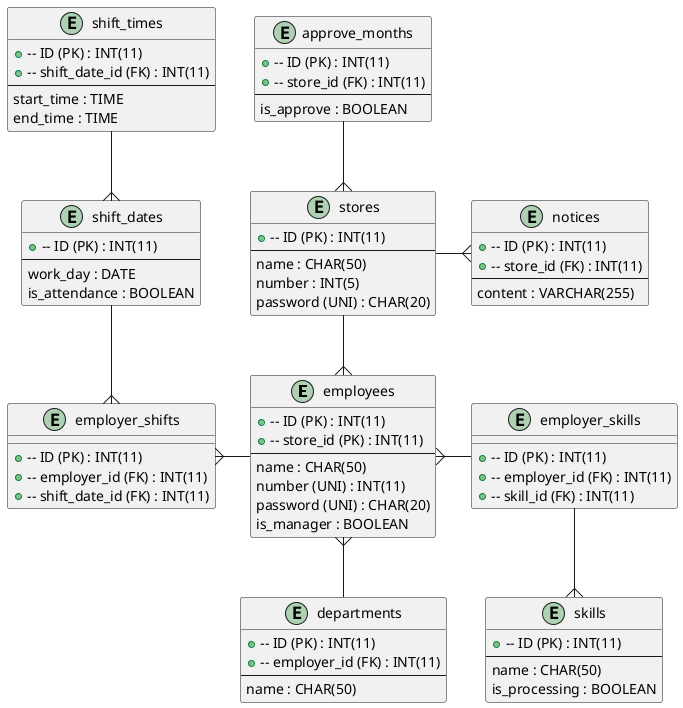 @startuml ER

entity "employees" as employees {
  +-- ID (PK) : INT(11)
  +-- store_id (PK) : INT(11)
  --
  name : CHAR(50)
  number (UNI) : INT(11)
  password (UNI) : CHAR(20)
  is_manager : BOOLEAN
}

entity "shift_times" as shift_times {
  +-- ID (PK) : INT(11)
  +-- shift_date_id (FK) : INT(11)
  --
  start_time : TIME
  end_time : TIME
}

entity "shift_dates" as shift_dates {
  +-- ID (PK) : INT(11)
  --
  work_day : DATE
  is_attendance : BOOLEAN
}

entity "employer_shifts" as employer_shifts {
  +-- ID (PK) : INT(11)
  +-- employer_id (FK) : INT(11)
  +-- shift_date_id (FK) : INT(11)
}

entity "approve_months" as approve_months {
  +-- ID (PK) : INT(11)
  +-- store_id (FK) : INT(11)
  --
  is_approve : BOOLEAN
}

entity "departments" as departments {
  +-- ID (PK) : INT(11)
  +-- employer_id (FK) : INT(11)
  --
  name : CHAR(50)
}

entity "skills" as skills {
  +-- ID (PK) : INT(11)
  --
  name : CHAR(50)
  is_processing : BOOLEAN
}

entity "employer_skills" as employer_skills {
  +-- ID (PK) : INT(11)
  +-- employer_id (FK) : INT(11)
  +-- skill_id (FK) : INT(11)
}

entity "stores" as stores {
  +-- ID (PK) : INT(11)
  --
  name : CHAR(50)
  number : INT(5)
  password (UNI) : CHAR(20)
}

entity "notices" as notices {
  +-- ID (PK) : INT(11)
  +-- store_id (FK) : INT(11)
  --
  content : VARCHAR(255)
}
stores -r-{ notices
stores -d-{ employees
employees -l-{ employer_shifts
employer_shifts }-u- shift_dates
shift_times --{ shift_dates
employer_skills -l-{ employees
employer_skills --{ skills
departments -u-{ employees
approve_months --{ stores

@enduml